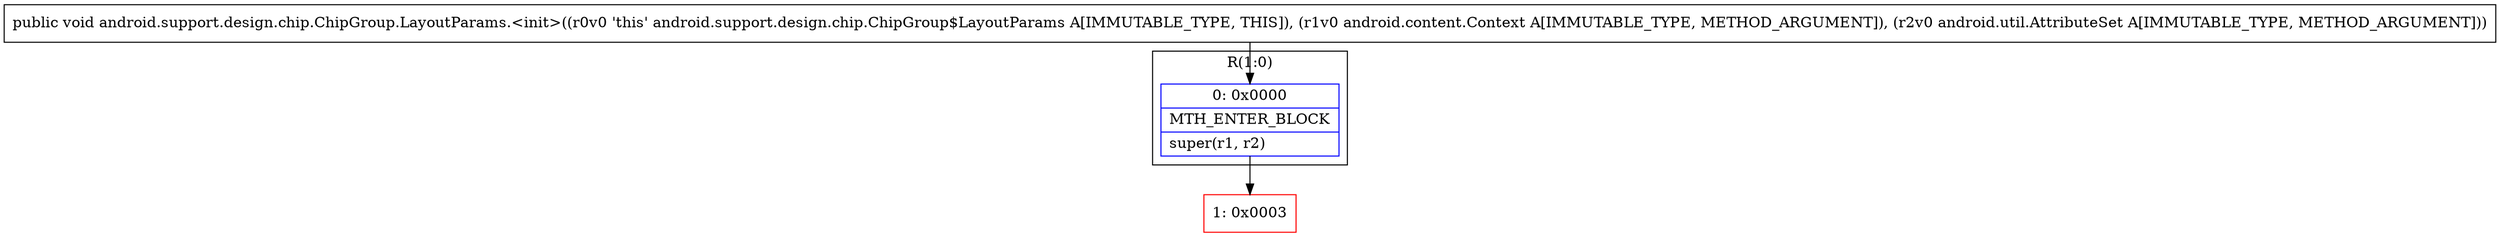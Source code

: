digraph "CFG forandroid.support.design.chip.ChipGroup.LayoutParams.\<init\>(Landroid\/content\/Context;Landroid\/util\/AttributeSet;)V" {
subgraph cluster_Region_909992915 {
label = "R(1:0)";
node [shape=record,color=blue];
Node_0 [shape=record,label="{0\:\ 0x0000|MTH_ENTER_BLOCK\l|super(r1, r2)\l}"];
}
Node_1 [shape=record,color=red,label="{1\:\ 0x0003}"];
MethodNode[shape=record,label="{public void android.support.design.chip.ChipGroup.LayoutParams.\<init\>((r0v0 'this' android.support.design.chip.ChipGroup$LayoutParams A[IMMUTABLE_TYPE, THIS]), (r1v0 android.content.Context A[IMMUTABLE_TYPE, METHOD_ARGUMENT]), (r2v0 android.util.AttributeSet A[IMMUTABLE_TYPE, METHOD_ARGUMENT])) }"];
MethodNode -> Node_0;
Node_0 -> Node_1;
}

